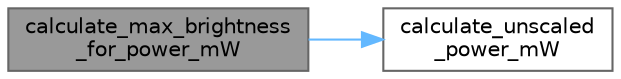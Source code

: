 digraph "calculate_max_brightness_for_power_mW"
{
 // LATEX_PDF_SIZE
  bgcolor="transparent";
  edge [fontname=Helvetica,fontsize=10,labelfontname=Helvetica,labelfontsize=10];
  node [fontname=Helvetica,fontsize=10,shape=box,height=0.2,width=0.4];
  rankdir="LR";
  Node1 [id="Node000001",label="calculate_max_brightness\l_for_power_mW",height=0.2,width=0.4,color="gray40", fillcolor="grey60", style="filled", fontcolor="black",tooltip="Determines the highest brightness level you can use and still stay under the specified power budget f..."];
  Node1 -> Node2 [id="edge1_Node000001_Node000002",color="steelblue1",style="solid",tooltip=" "];
  Node2 [id="Node000002",label="calculate_unscaled\l_power_mW",height=0.2,width=0.4,color="grey40", fillcolor="white", style="filled",URL="$d3/d1d/group___power.html#ga594568be6aba941c635193a6d46f715e",tooltip="Determines how many milliwatts the current LED data would draw at max brightness (255)"];
}
